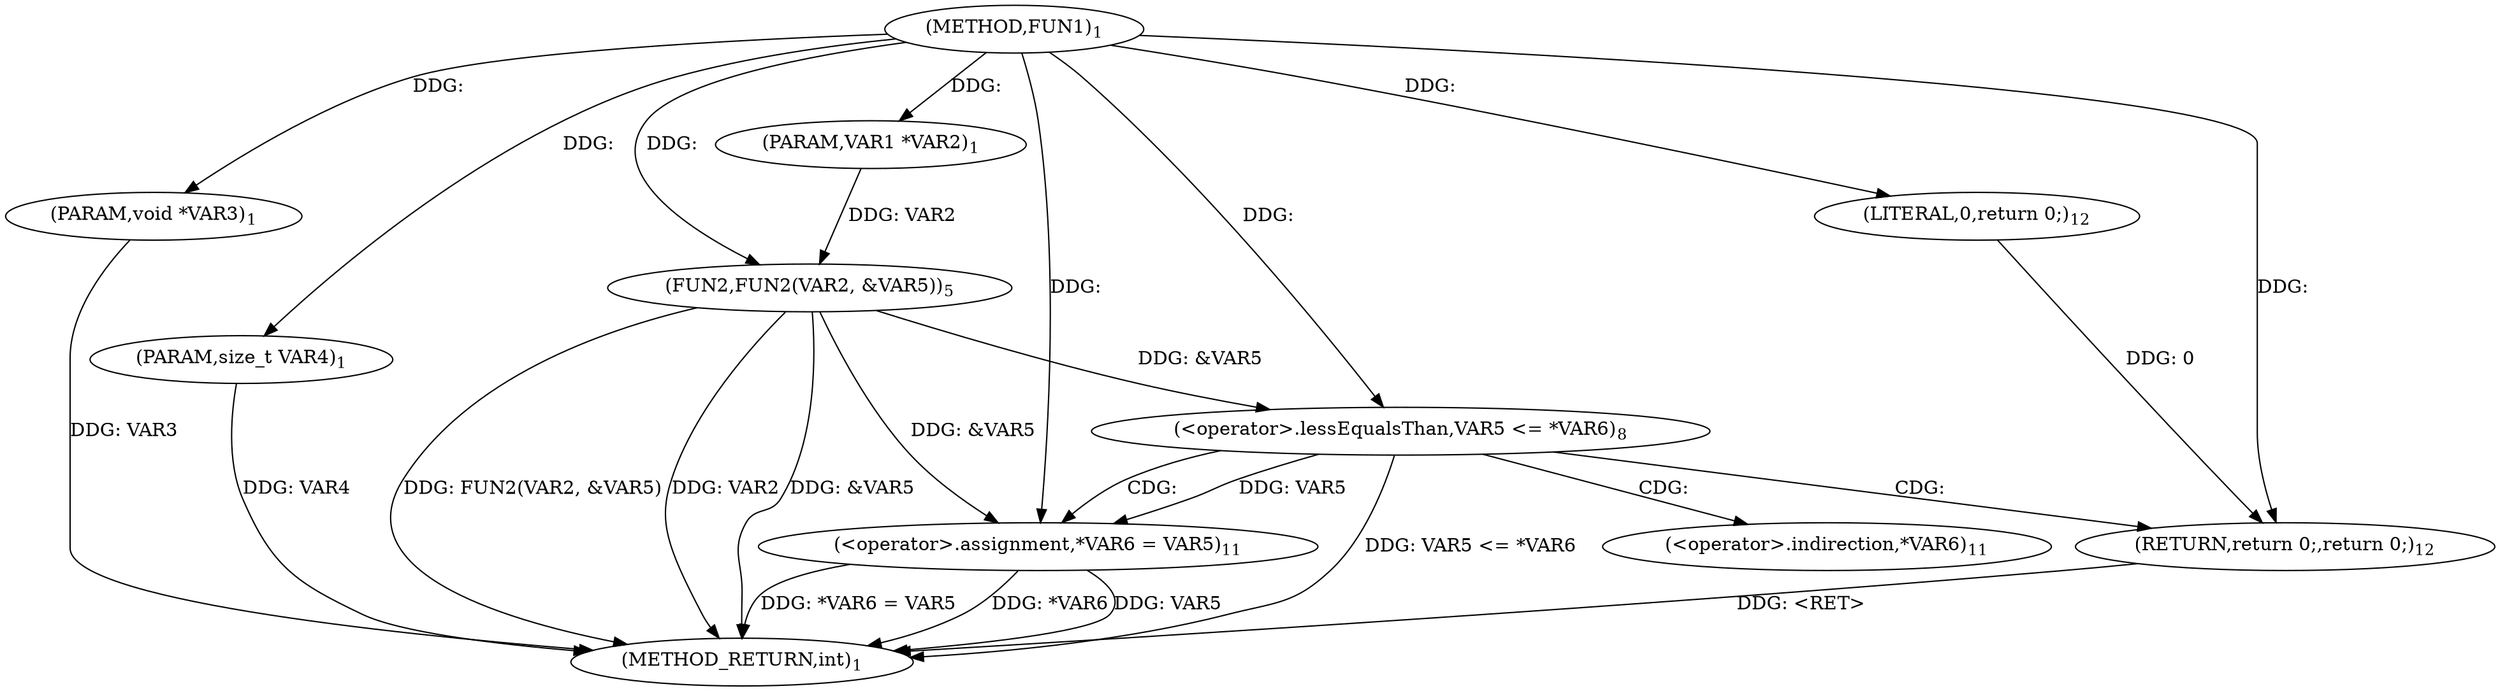 digraph "FUN1" {  
"8" [label = <(METHOD,FUN1)<SUB>1</SUB>> ]
"31" [label = <(METHOD_RETURN,int)<SUB>1</SUB>> ]
"9" [label = <(PARAM,VAR1 *VAR2)<SUB>1</SUB>> ]
"10" [label = <(PARAM,void *VAR3)<SUB>1</SUB>> ]
"11" [label = <(PARAM,size_t VAR4)<SUB>1</SUB>> ]
"15" [label = <(FUN2,FUN2(VAR2, &amp;VAR5))<SUB>5</SUB>> ]
"20" [label = <(&lt;operator&gt;.lessEqualsThan,VAR5 &lt;= *VAR6)<SUB>8</SUB>> ]
"25" [label = <(&lt;operator&gt;.assignment,*VAR6 = VAR5)<SUB>11</SUB>> ]
"29" [label = <(RETURN,return 0;,return 0;)<SUB>12</SUB>> ]
"30" [label = <(LITERAL,0,return 0;)<SUB>12</SUB>> ]
"26" [label = <(&lt;operator&gt;.indirection,*VAR6)<SUB>11</SUB>> ]
  "29" -> "31"  [ label = "DDG: &lt;RET&gt;"] 
  "10" -> "31"  [ label = "DDG: VAR3"] 
  "11" -> "31"  [ label = "DDG: VAR4"] 
  "15" -> "31"  [ label = "DDG: VAR2"] 
  "15" -> "31"  [ label = "DDG: &amp;VAR5"] 
  "15" -> "31"  [ label = "DDG: FUN2(VAR2, &amp;VAR5)"] 
  "20" -> "31"  [ label = "DDG: VAR5 &lt;= *VAR6"] 
  "25" -> "31"  [ label = "DDG: *VAR6"] 
  "25" -> "31"  [ label = "DDG: VAR5"] 
  "25" -> "31"  [ label = "DDG: *VAR6 = VAR5"] 
  "8" -> "9"  [ label = "DDG: "] 
  "8" -> "10"  [ label = "DDG: "] 
  "8" -> "11"  [ label = "DDG: "] 
  "9" -> "15"  [ label = "DDG: VAR2"] 
  "8" -> "15"  [ label = "DDG: "] 
  "15" -> "20"  [ label = "DDG: &amp;VAR5"] 
  "8" -> "20"  [ label = "DDG: "] 
  "15" -> "25"  [ label = "DDG: &amp;VAR5"] 
  "20" -> "25"  [ label = "DDG: VAR5"] 
  "8" -> "25"  [ label = "DDG: "] 
  "30" -> "29"  [ label = "DDG: 0"] 
  "8" -> "29"  [ label = "DDG: "] 
  "8" -> "30"  [ label = "DDG: "] 
  "20" -> "29"  [ label = "CDG: "] 
  "20" -> "25"  [ label = "CDG: "] 
  "20" -> "26"  [ label = "CDG: "] 
}
